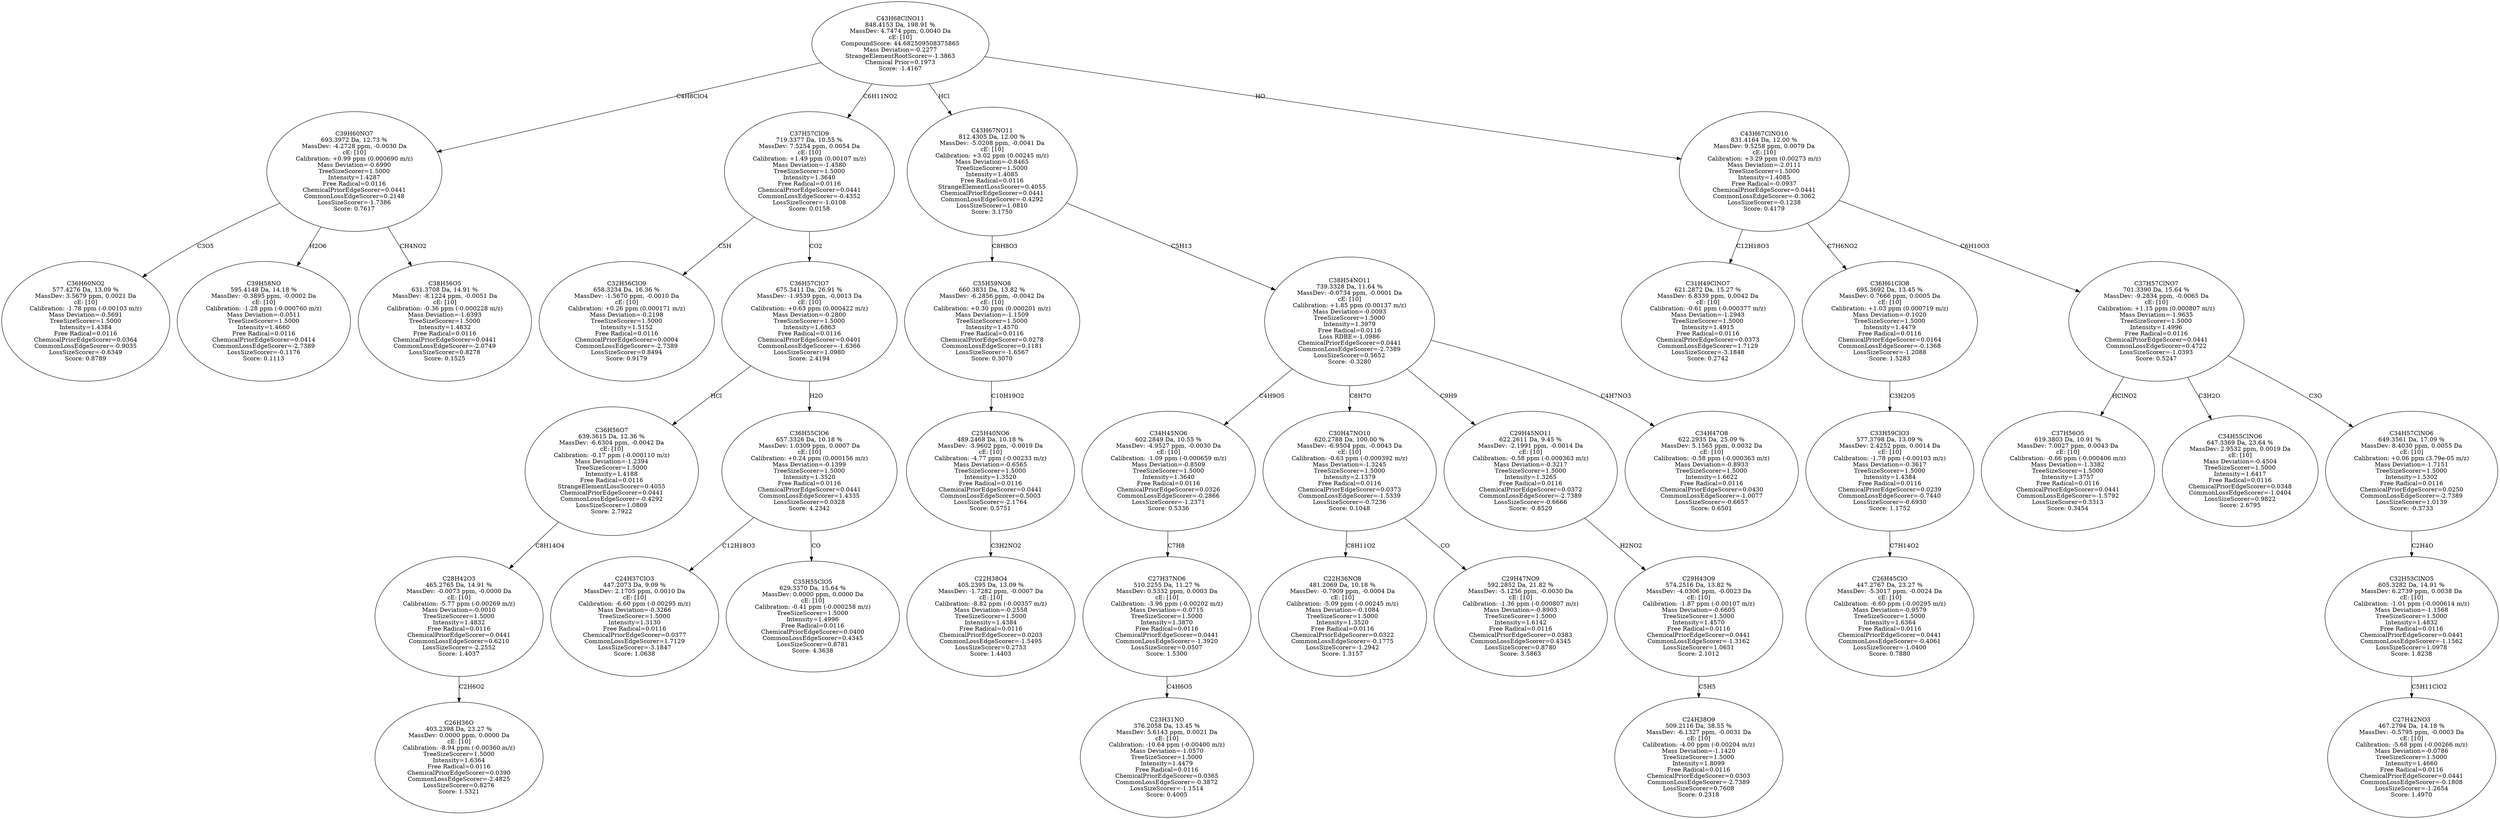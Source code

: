 strict digraph {
v1 [label="C36H60NO2\n577.4276 Da, 13.09 %\nMassDev: 3.5679 ppm, 0.0021 Da\ncE: [10]\nCalibration: -1.78 ppm (-0.00103 m/z)\nMass Deviation=-0.5691\nTreeSizeScorer=1.5000\nIntensity=1.4384\nFree Radical=0.0116\nChemicalPriorEdgeScorer=0.0364\nCommonLossEdgeScorer=-0.9035\nLossSizeScorer=-0.6349\nScore: 0.8789"];
v2 [label="C39H58NO\n595.4148 Da, 14.18 %\nMassDev: -0.3895 ppm, -0.0002 Da\ncE: [10]\nCalibration: -1.28 ppm (-0.000760 m/z)\nMass Deviation=-0.0511\nTreeSizeScorer=1.5000\nIntensity=1.4660\nFree Radical=0.0116\nChemicalPriorEdgeScorer=0.0414\nCommonLossEdgeScorer=-2.7389\nLossSizeScorer=-0.1176\nScore: 0.1113"];
v3 [label="C38H56O5\n631.3708 Da, 14.91 %\nMassDev: -8.1224 ppm, -0.0051 Da\ncE: [10]\nCalibration: -0.36 ppm (-0.000228 m/z)\nMass Deviation=-1.6393\nTreeSizeScorer=1.5000\nIntensity=1.4832\nFree Radical=0.0116\nChemicalPriorEdgeScorer=0.0441\nCommonLossEdgeScorer=-2.0749\nLossSizeScorer=0.8278\nScore: 0.1525"];
v4 [label="C39H60NO7\n693.3972 Da, 12.73 %\nMassDev: -4.2728 ppm, -0.0030 Da\ncE: [10]\nCalibration: +0.99 ppm (0.000690 m/z)\nMass Deviation=-0.6990\nTreeSizeScorer=1.5000\nIntensity=1.4287\nFree Radical=0.0116\nChemicalPriorEdgeScorer=0.0441\nCommonLossEdgeScorer=0.2148\nLossSizeScorer=-1.7386\nScore: 0.7617"];
v5 [label="C32H56ClO9\n658.3234 Da, 16.36 %\nMassDev: -1.5670 ppm, -0.0010 Da\ncE: [10]\nCalibration: +0.26 ppm (0.000171 m/z)\nMass Deviation=-0.2198\nTreeSizeScorer=1.5000\nIntensity=1.5152\nFree Radical=0.0116\nChemicalPriorEdgeScorer=0.0004\nCommonLossEdgeScorer=-2.7389\nLossSizeScorer=0.8494\nScore: 0.9179"];
v6 [label="C26H36O\n403.2398 Da, 23.27 %\nMassDev: 0.0000 ppm, 0.0000 Da\ncE: [10]\nCalibration: -8.94 ppm (-0.00360 m/z)\nTreeSizeScorer=1.5000\nIntensity=1.6364\nFree Radical=0.0116\nChemicalPriorEdgeScorer=0.0390\nCommonLossEdgeScorer=-2.4825\nLossSizeScorer=0.8276\nScore: 1.5321"];
v7 [label="C28H42O3\n465.2765 Da, 14.91 %\nMassDev: -0.0073 ppm, -0.0000 Da\ncE: [10]\nCalibration: -5.77 ppm (-0.00269 m/z)\nMass Deviation=-0.0010\nTreeSizeScorer=1.5000\nIntensity=1.4832\nFree Radical=0.0116\nChemicalPriorEdgeScorer=0.0441\nCommonLossEdgeScorer=0.6210\nLossSizeScorer=-2.2552\nScore: 1.4037"];
v8 [label="C36H56O7\n639.3615 Da, 12.36 %\nMassDev: -6.6304 ppm, -0.0042 Da\ncE: [10]\nCalibration: -0.17 ppm (-0.000110 m/z)\nMass Deviation=-1.2394\nTreeSizeScorer=1.5000\nIntensity=1.4188\nFree Radical=0.0116\nStrangeElementLossScorer=0.4055\nChemicalPriorEdgeScorer=0.0441\nCommonLossEdgeScorer=-0.4292\nLossSizeScorer=1.0809\nScore: 2.7922"];
v9 [label="C24H37ClO3\n447.2073 Da, 9.09 %\nMassDev: 2.1705 ppm, 0.0010 Da\ncE: [10]\nCalibration: -6.60 ppm (-0.00295 m/z)\nMass Deviation=-0.3266\nTreeSizeScorer=1.5000\nIntensity=1.3130\nFree Radical=0.0116\nChemicalPriorEdgeScorer=0.0377\nCommonLossEdgeScorer=1.7129\nLossSizeScorer=-3.1847\nScore: 1.0638"];
v10 [label="C35H55ClO5\n629.3370 Da, 15.64 %\nMassDev: 0.0000 ppm, 0.0000 Da\ncE: [10]\nCalibration: -0.41 ppm (-0.000258 m/z)\nTreeSizeScorer=1.5000\nIntensity=1.4996\nFree Radical=0.0116\nChemicalPriorEdgeScorer=0.0400\nCommonLossEdgeScorer=0.4345\nLossSizeScorer=0.8781\nScore: 4.3638"];
v11 [label="C36H55ClO6\n657.3326 Da, 10.18 %\nMassDev: 1.0309 ppm, 0.0007 Da\ncE: [10]\nCalibration: +0.24 ppm (0.000156 m/z)\nMass Deviation=-0.1399\nTreeSizeScorer=1.5000\nIntensity=1.3520\nFree Radical=0.0116\nChemicalPriorEdgeScorer=0.0441\nCommonLossEdgeScorer=1.4335\nLossSizeScorer=0.0328\nScore: 4.2342"];
v12 [label="C36H57ClO7\n675.3411 Da, 26.91 %\nMassDev: -1.9539 ppm, -0.0013 Da\ncE: [10]\nCalibration: +0.63 ppm (0.000422 m/z)\nMass Deviation=-0.2800\nTreeSizeScorer=1.5000\nIntensity=1.6863\nFree Radical=0.0116\nChemicalPriorEdgeScorer=0.0401\nCommonLossEdgeScorer=-1.6366\nLossSizeScorer=1.0980\nScore: 2.4194"];
v13 [label="C37H57ClO9\n719.3377 Da, 10.55 %\nMassDev: 7.5254 ppm, 0.0054 Da\ncE: [10]\nCalibration: +1.49 ppm (0.00107 m/z)\nMass Deviation=-1.4580\nTreeSizeScorer=1.5000\nIntensity=1.3640\nFree Radical=0.0116\nChemicalPriorEdgeScorer=0.0441\nCommonLossEdgeScorer=-0.4352\nLossSizeScorer=-1.0108\nScore: 0.0158"];
v14 [label="C22H38O4\n405.2395 Da, 13.09 %\nMassDev: -1.7282 ppm, -0.0007 Da\ncE: [10]\nCalibration: -8.82 ppm (-0.00357 m/z)\nMass Deviation=-0.2558\nTreeSizeScorer=1.5000\nIntensity=1.4384\nFree Radical=0.0116\nChemicalPriorEdgeScorer=0.0203\nCommonLossEdgeScorer=-1.5495\nLossSizeScorer=0.2753\nScore: 1.4403"];
v15 [label="C25H40NO6\n489.2468 Da, 10.18 %\nMassDev: -3.9602 ppm, -0.0019 Da\ncE: [10]\nCalibration: -4.77 ppm (-0.00233 m/z)\nMass Deviation=-0.6565\nTreeSizeScorer=1.5000\nIntensity=1.3520\nFree Radical=0.0116\nChemicalPriorEdgeScorer=0.0441\nCommonLossEdgeScorer=0.5003\nLossSizeScorer=-2.1764\nScore: 0.5751"];
v16 [label="C35H59NO8\n660.3831 Da, 13.82 %\nMassDev: -6.2856 ppm, -0.0042 Da\ncE: [10]\nCalibration: +0.30 ppm (0.000201 m/z)\nMass Deviation=-1.1509\nTreeSizeScorer=1.5000\nIntensity=1.4570\nFree Radical=0.0116\nChemicalPriorEdgeScorer=0.0278\nCommonLossEdgeScorer=0.1181\nLossSizeScorer=-1.6567\nScore: 0.3070"];
v17 [label="C23H31NO\n376.2058 Da, 13.45 %\nMassDev: 5.6143 ppm, 0.0021 Da\ncE: [10]\nCalibration: -10.64 ppm (-0.00400 m/z)\nMass Deviation=-1.0570\nTreeSizeScorer=1.5000\nIntensity=1.4479\nFree Radical=0.0116\nChemicalPriorEdgeScorer=0.0365\nCommonLossEdgeScorer=-0.3872\nLossSizeScorer=-1.1514\nScore: 0.4005"];
v18 [label="C27H37NO6\n510.2255 Da, 11.27 %\nMassDev: 0.5332 ppm, 0.0003 Da\ncE: [10]\nCalibration: -3.96 ppm (-0.00202 m/z)\nMass Deviation=-0.0715\nTreeSizeScorer=1.5000\nIntensity=1.3870\nFree Radical=0.0116\nChemicalPriorEdgeScorer=0.0441\nCommonLossEdgeScorer=-1.3920\nLossSizeScorer=0.0507\nScore: 1.5300"];
v19 [label="C34H45NO6\n602.2849 Da, 10.55 %\nMassDev: -4.9527 ppm, -0.0030 Da\ncE: [10]\nCalibration: -1.09 ppm (-0.000659 m/z)\nMass Deviation=-0.8509\nTreeSizeScorer=1.5000\nIntensity=1.3640\nFree Radical=0.0116\nChemicalPriorEdgeScorer=0.0326\nCommonLossEdgeScorer=-0.2866\nLossSizeScorer=-1.2371\nScore: 0.5336"];
v20 [label="C22H36NO8\n481.2069 Da, 10.18 %\nMassDev: -0.7909 ppm, -0.0004 Da\ncE: [10]\nCalibration: -5.09 ppm (-0.00245 m/z)\nMass Deviation=-0.1084\nTreeSizeScorer=1.5000\nIntensity=1.3520\nFree Radical=0.0116\nChemicalPriorEdgeScorer=0.0322\nCommonLossEdgeScorer=-0.1775\nLossSizeScorer=-1.2942\nScore: 1.3157"];
v21 [label="C29H47NO9\n592.2852 Da, 21.82 %\nMassDev: -5.1256 ppm, -0.0030 Da\ncE: [10]\nCalibration: -1.36 ppm (-0.000807 m/z)\nMass Deviation=-0.8903\nTreeSizeScorer=1.5000\nIntensity=1.6142\nFree Radical=0.0116\nChemicalPriorEdgeScorer=0.0383\nCommonLossEdgeScorer=0.4345\nLossSizeScorer=0.8780\nScore: 3.5863"];
v22 [label="C30H47NO10\n620.2788 Da, 100.00 %\nMassDev: -6.9504 ppm, -0.0043 Da\ncE: [10]\nCalibration: -0.63 ppm (-0.000392 m/z)\nMass Deviation=-1.3245\nTreeSizeScorer=1.5000\nIntensity=2.1379\nFree Radical=0.0116\nChemicalPriorEdgeScorer=0.0373\nCommonLossEdgeScorer=-1.5339\nLossSizeScorer=-0.7236\nScore: 0.1048"];
v23 [label="C24H38O9\n509.2116 Da, 38.55 %\nMassDev: -6.1327 ppm, -0.0031 Da\ncE: [10]\nCalibration: -4.00 ppm (-0.00204 m/z)\nMass Deviation=-1.1420\nTreeSizeScorer=1.5000\nIntensity=1.8099\nFree Radical=0.0116\nChemicalPriorEdgeScorer=0.0303\nCommonLossEdgeScorer=-2.7389\nLossSizeScorer=0.7608\nScore: 0.2318"];
v24 [label="C29H43O9\n574.2516 Da, 13.82 %\nMassDev: -4.0306 ppm, -0.0023 Da\ncE: [10]\nCalibration: -1.87 ppm (-0.00107 m/z)\nMass Deviation=-0.6605\nTreeSizeScorer=1.5000\nIntensity=1.4570\nFree Radical=0.0116\nChemicalPriorEdgeScorer=0.0441\nCommonLossEdgeScorer=-1.3162\nLossSizeScorer=1.0651\nScore: 2.1012"];
v25 [label="C29H45NO11\n622.2611 Da, 9.45 %\nMassDev: -2.1991 ppm, -0.0014 Da\ncE: [10]\nCalibration: -0.58 ppm (-0.000363 m/z)\nMass Deviation=-0.3217\nTreeSizeScorer=1.5000\nIntensity=1.3265\nFree Radical=0.0116\nChemicalPriorEdgeScorer=0.0372\nCommonLossEdgeScorer=-2.7389\nLossSizeScorer=-0.6666\nScore: -0.8520"];
v26 [label="C34H47O8\n622.2935 Da, 25.09 %\nMassDev: 5.1565 ppm, 0.0032 Da\ncE: [10]\nCalibration: -0.58 ppm (-0.000363 m/z)\nMass Deviation=-0.8933\nTreeSizeScorer=1.5000\nIntensity=1.6622\nFree Radical=0.0116\nChemicalPriorEdgeScorer=0.0430\nCommonLossEdgeScorer=-1.0077\nLossSizeScorer=-0.6657\nScore: 0.6501"];
v27 [label="C38H54NO11\n739.3328 Da, 11.64 %\nMassDev: -0.0734 ppm, -0.0001 Da\ncE: [10]\nCalibration: +1.85 ppm (0.00137 m/z)\nMass Deviation=-0.0093\nTreeSizeScorer=1.5000\nIntensity=1.3979\nFree Radical=0.0116\nLoss RDBE=-1.0986\nChemicalPriorEdgeScorer=0.0441\nCommonLossEdgeScorer=-2.7389\nLossSizeScorer=0.5652\nScore: -0.3280"];
v28 [label="C43H67NO11\n812.4305 Da, 12.00 %\nMassDev: -5.0208 ppm, -0.0041 Da\ncE: [10]\nCalibration: +3.02 ppm (0.00245 m/z)\nMass Deviation=-0.8465\nTreeSizeScorer=1.5000\nIntensity=1.4085\nFree Radical=0.0116\nStrangeElementLossScorer=0.4055\nChemicalPriorEdgeScorer=0.0441\nCommonLossEdgeScorer=-0.4292\nLossSizeScorer=1.0810\nScore: 3.1750"];
v29 [label="C31H49ClNO7\n621.2872 Da, 15.27 %\nMassDev: 6.8339 ppm, 0.0042 Da\ncE: [10]\nCalibration: -0.61 ppm (-0.000377 m/z)\nMass Deviation=-1.2943\nTreeSizeScorer=1.5000\nIntensity=1.4915\nFree Radical=0.0116\nChemicalPriorEdgeScorer=0.0373\nCommonLossEdgeScorer=1.7129\nLossSizeScorer=-3.1848\nScore: 0.2742"];
v30 [label="C26H45ClO\n447.2767 Da, 23.27 %\nMassDev: -5.3017 ppm, -0.0024 Da\ncE: [10]\nCalibration: -6.60 ppm (-0.00295 m/z)\nMass Deviation=-0.9579\nTreeSizeScorer=1.5000\nIntensity=1.6364\nFree Radical=0.0116\nChemicalPriorEdgeScorer=0.0441\nCommonLossEdgeScorer=-0.4061\nLossSizeScorer=-1.0400\nScore: 0.7880"];
v31 [label="C33H59ClO3\n577.3798 Da, 13.09 %\nMassDev: 2.4252 ppm, 0.0014 Da\ncE: [10]\nCalibration: -1.78 ppm (-0.00103 m/z)\nMass Deviation=-0.3617\nTreeSizeScorer=1.5000\nIntensity=1.4384\nFree Radical=0.0116\nChemicalPriorEdgeScorer=0.0239\nCommonLossEdgeScorer=-0.7440\nLossSizeScorer=-0.6930\nScore: 1.1752"];
v32 [label="C36H61ClO8\n695.3692 Da, 13.45 %\nMassDev: 0.7666 ppm, 0.0005 Da\ncE: [10]\nCalibration: +1.03 ppm (0.000719 m/z)\nMass Deviation=-0.1020\nTreeSizeScorer=1.5000\nIntensity=1.4479\nFree Radical=0.0116\nChemicalPriorEdgeScorer=0.0164\nCommonLossEdgeScorer=-0.1368\nLossSizeScorer=-1.2088\nScore: 1.5283"];
v33 [label="C37H56O5\n619.3803 Da, 10.91 %\nMassDev: 7.0027 ppm, 0.0043 Da\ncE: [10]\nCalibration: -0.66 ppm (-0.000406 m/z)\nMass Deviation=-1.3382\nTreeSizeScorer=1.5000\nIntensity=1.3757\nFree Radical=0.0116\nChemicalPriorEdgeScorer=0.0441\nCommonLossEdgeScorer=-1.5792\nLossSizeScorer=0.3313\nScore: 0.3454"];
v34 [label="C34H55ClNO6\n647.3369 Da, 23.64 %\nMassDev: 2.9532 ppm, 0.0019 Da\ncE: [10]\nMass Deviation=-0.4504\nTreeSizeScorer=1.5000\nIntensity=1.6417\nFree Radical=0.0116\nChemicalPriorEdgeScorer=0.0348\nCommonLossEdgeScorer=-1.0404\nLossSizeScorer=0.9822\nScore: 2.6795"];
v35 [label="C27H42NO3\n467.2794 Da, 14.18 %\nMassDev: -0.5795 ppm, -0.0003 Da\ncE: [10]\nCalibration: -5.68 ppm (-0.00266 m/z)\nMass Deviation=-0.0786\nTreeSizeScorer=1.5000\nIntensity=1.4660\nFree Radical=0.0116\nChemicalPriorEdgeScorer=0.0441\nCommonLossEdgeScorer=-0.1808\nLossSizeScorer=-1.2654\nScore: 1.4970"];
v36 [label="C32H53ClNO5\n605.3282 Da, 14.91 %\nMassDev: 6.2739 ppm, 0.0038 Da\ncE: [10]\nCalibration: -1.01 ppm (-0.000614 m/z)\nMass Deviation=-1.1568\nTreeSizeScorer=1.5000\nIntensity=1.4832\nFree Radical=0.0116\nChemicalPriorEdgeScorer=0.0441\nCommonLossEdgeScorer=-1.1562\nLossSizeScorer=1.0978\nScore: 1.8238"];
v37 [label="C34H57ClNO6\n649.3561 Da, 17.09 %\nMassDev: 8.4030 ppm, 0.0055 Da\ncE: [10]\nCalibration: +0.06 ppm (3.79e-05 m/z)\nMass Deviation=-1.7151\nTreeSizeScorer=1.5000\nIntensity=1.5302\nFree Radical=0.0116\nChemicalPriorEdgeScorer=0.0250\nCommonLossEdgeScorer=-2.7389\nLossSizeScorer=1.0139\nScore: -0.3733"];
v38 [label="C37H57ClNO7\n701.3390 Da, 15.64 %\nMassDev: -9.2834 ppm, -0.0065 Da\ncE: [10]\nCalibration: +1.15 ppm (0.000807 m/z)\nMass Deviation=-1.9635\nTreeSizeScorer=1.5000\nIntensity=1.4996\nFree Radical=0.0116\nChemicalPriorEdgeScorer=0.0441\nCommonLossEdgeScorer=0.4722\nLossSizeScorer=-1.0393\nScore: 0.5247"];
v39 [label="C43H67ClNO10\n831.4164 Da, 12.00 %\nMassDev: 9.5258 ppm, 0.0079 Da\ncE: [10]\nCalibration: +3.29 ppm (0.00273 m/z)\nMass Deviation=-2.0111\nTreeSizeScorer=1.5000\nIntensity=1.4085\nFree Radical=-0.0937\nChemicalPriorEdgeScorer=0.0441\nCommonLossEdgeScorer=-0.3062\nLossSizeScorer=-0.1238\nScore: 0.4179"];
v40 [label="C43H68ClNO11\n848.4153 Da, 198.91 %\nMassDev: 4.7474 ppm, 0.0040 Da\ncE: [10]\nCompoundScore: 44.682509508375865\nMass Deviation=-0.2277\nStrangeElementRootScorer=-1.3863\nChemical Prior=0.1973\nScore: -1.4167"];
v4 -> v1 [label="C3O5"];
v4 -> v2 [label="H2O6"];
v4 -> v3 [label="CH4NO2"];
v40 -> v4 [label="C4H8ClO4"];
v13 -> v5 [label="C5H"];
v7 -> v6 [label="C2H6O2"];
v8 -> v7 [label="C8H14O4"];
v12 -> v8 [label="HCl"];
v11 -> v9 [label="C12H18O3"];
v11 -> v10 [label="CO"];
v12 -> v11 [label="H2O"];
v13 -> v12 [label="CO2"];
v40 -> v13 [label="C6H11NO2"];
v15 -> v14 [label="C3H2NO2"];
v16 -> v15 [label="C10H19O2"];
v28 -> v16 [label="C8H8O3"];
v18 -> v17 [label="C4H6O5"];
v19 -> v18 [label="C7H8"];
v27 -> v19 [label="C4H9O5"];
v22 -> v20 [label="C8H11O2"];
v22 -> v21 [label="CO"];
v27 -> v22 [label="C8H7O"];
v24 -> v23 [label="C5H5"];
v25 -> v24 [label="H2NO2"];
v27 -> v25 [label="C9H9"];
v27 -> v26 [label="C4H7NO3"];
v28 -> v27 [label="C5H13"];
v40 -> v28 [label="HCl"];
v39 -> v29 [label="C12H18O3"];
v31 -> v30 [label="C7H14O2"];
v32 -> v31 [label="C3H2O5"];
v39 -> v32 [label="C7H6NO2"];
v38 -> v33 [label="HClNO2"];
v38 -> v34 [label="C3H2O"];
v36 -> v35 [label="C5H11ClO2"];
v37 -> v36 [label="C2H4O"];
v38 -> v37 [label="C3O"];
v39 -> v38 [label="C6H10O3"];
v40 -> v39 [label="HO"];
}